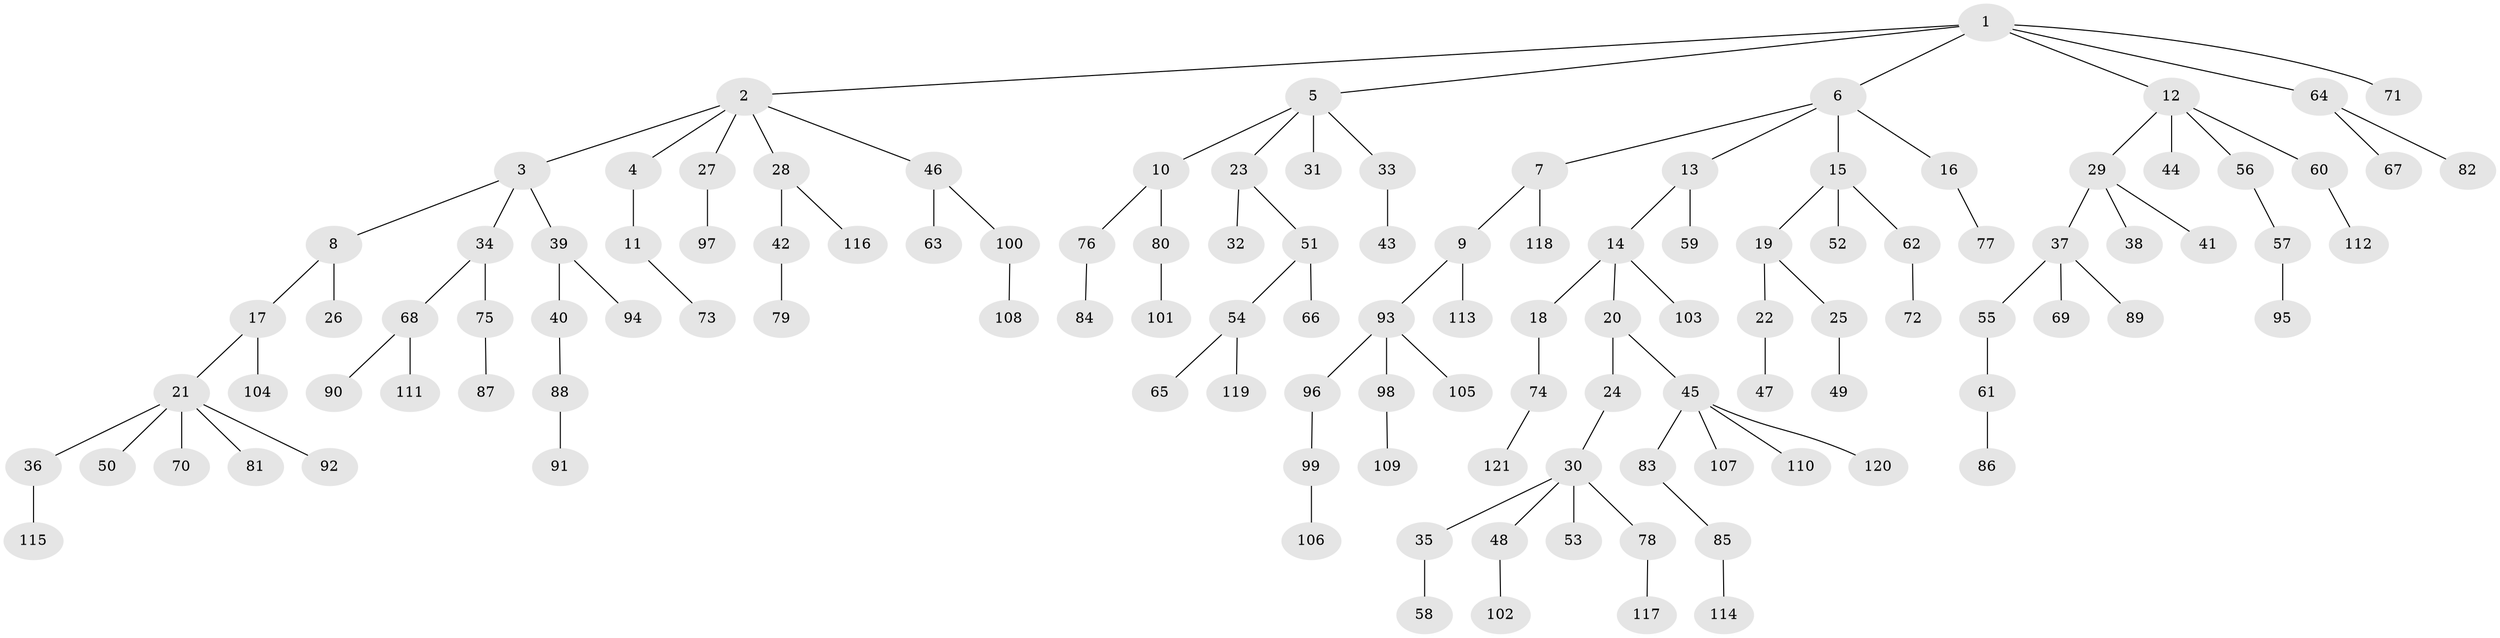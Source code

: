 // coarse degree distribution, {2: 0.29508196721311475, 5: 0.08196721311475409, 3: 0.14754098360655737, 1: 0.45901639344262296, 4: 0.01639344262295082}
// Generated by graph-tools (version 1.1) at 2025/37/03/04/25 23:37:18]
// undirected, 121 vertices, 120 edges
graph export_dot {
  node [color=gray90,style=filled];
  1;
  2;
  3;
  4;
  5;
  6;
  7;
  8;
  9;
  10;
  11;
  12;
  13;
  14;
  15;
  16;
  17;
  18;
  19;
  20;
  21;
  22;
  23;
  24;
  25;
  26;
  27;
  28;
  29;
  30;
  31;
  32;
  33;
  34;
  35;
  36;
  37;
  38;
  39;
  40;
  41;
  42;
  43;
  44;
  45;
  46;
  47;
  48;
  49;
  50;
  51;
  52;
  53;
  54;
  55;
  56;
  57;
  58;
  59;
  60;
  61;
  62;
  63;
  64;
  65;
  66;
  67;
  68;
  69;
  70;
  71;
  72;
  73;
  74;
  75;
  76;
  77;
  78;
  79;
  80;
  81;
  82;
  83;
  84;
  85;
  86;
  87;
  88;
  89;
  90;
  91;
  92;
  93;
  94;
  95;
  96;
  97;
  98;
  99;
  100;
  101;
  102;
  103;
  104;
  105;
  106;
  107;
  108;
  109;
  110;
  111;
  112;
  113;
  114;
  115;
  116;
  117;
  118;
  119;
  120;
  121;
  1 -- 2;
  1 -- 5;
  1 -- 6;
  1 -- 12;
  1 -- 64;
  1 -- 71;
  2 -- 3;
  2 -- 4;
  2 -- 27;
  2 -- 28;
  2 -- 46;
  3 -- 8;
  3 -- 34;
  3 -- 39;
  4 -- 11;
  5 -- 10;
  5 -- 23;
  5 -- 31;
  5 -- 33;
  6 -- 7;
  6 -- 13;
  6 -- 15;
  6 -- 16;
  7 -- 9;
  7 -- 118;
  8 -- 17;
  8 -- 26;
  9 -- 93;
  9 -- 113;
  10 -- 76;
  10 -- 80;
  11 -- 73;
  12 -- 29;
  12 -- 44;
  12 -- 56;
  12 -- 60;
  13 -- 14;
  13 -- 59;
  14 -- 18;
  14 -- 20;
  14 -- 103;
  15 -- 19;
  15 -- 52;
  15 -- 62;
  16 -- 77;
  17 -- 21;
  17 -- 104;
  18 -- 74;
  19 -- 22;
  19 -- 25;
  20 -- 24;
  20 -- 45;
  21 -- 36;
  21 -- 50;
  21 -- 70;
  21 -- 81;
  21 -- 92;
  22 -- 47;
  23 -- 32;
  23 -- 51;
  24 -- 30;
  25 -- 49;
  27 -- 97;
  28 -- 42;
  28 -- 116;
  29 -- 37;
  29 -- 38;
  29 -- 41;
  30 -- 35;
  30 -- 48;
  30 -- 53;
  30 -- 78;
  33 -- 43;
  34 -- 68;
  34 -- 75;
  35 -- 58;
  36 -- 115;
  37 -- 55;
  37 -- 69;
  37 -- 89;
  39 -- 40;
  39 -- 94;
  40 -- 88;
  42 -- 79;
  45 -- 83;
  45 -- 107;
  45 -- 110;
  45 -- 120;
  46 -- 63;
  46 -- 100;
  48 -- 102;
  51 -- 54;
  51 -- 66;
  54 -- 65;
  54 -- 119;
  55 -- 61;
  56 -- 57;
  57 -- 95;
  60 -- 112;
  61 -- 86;
  62 -- 72;
  64 -- 67;
  64 -- 82;
  68 -- 90;
  68 -- 111;
  74 -- 121;
  75 -- 87;
  76 -- 84;
  78 -- 117;
  80 -- 101;
  83 -- 85;
  85 -- 114;
  88 -- 91;
  93 -- 96;
  93 -- 98;
  93 -- 105;
  96 -- 99;
  98 -- 109;
  99 -- 106;
  100 -- 108;
}

